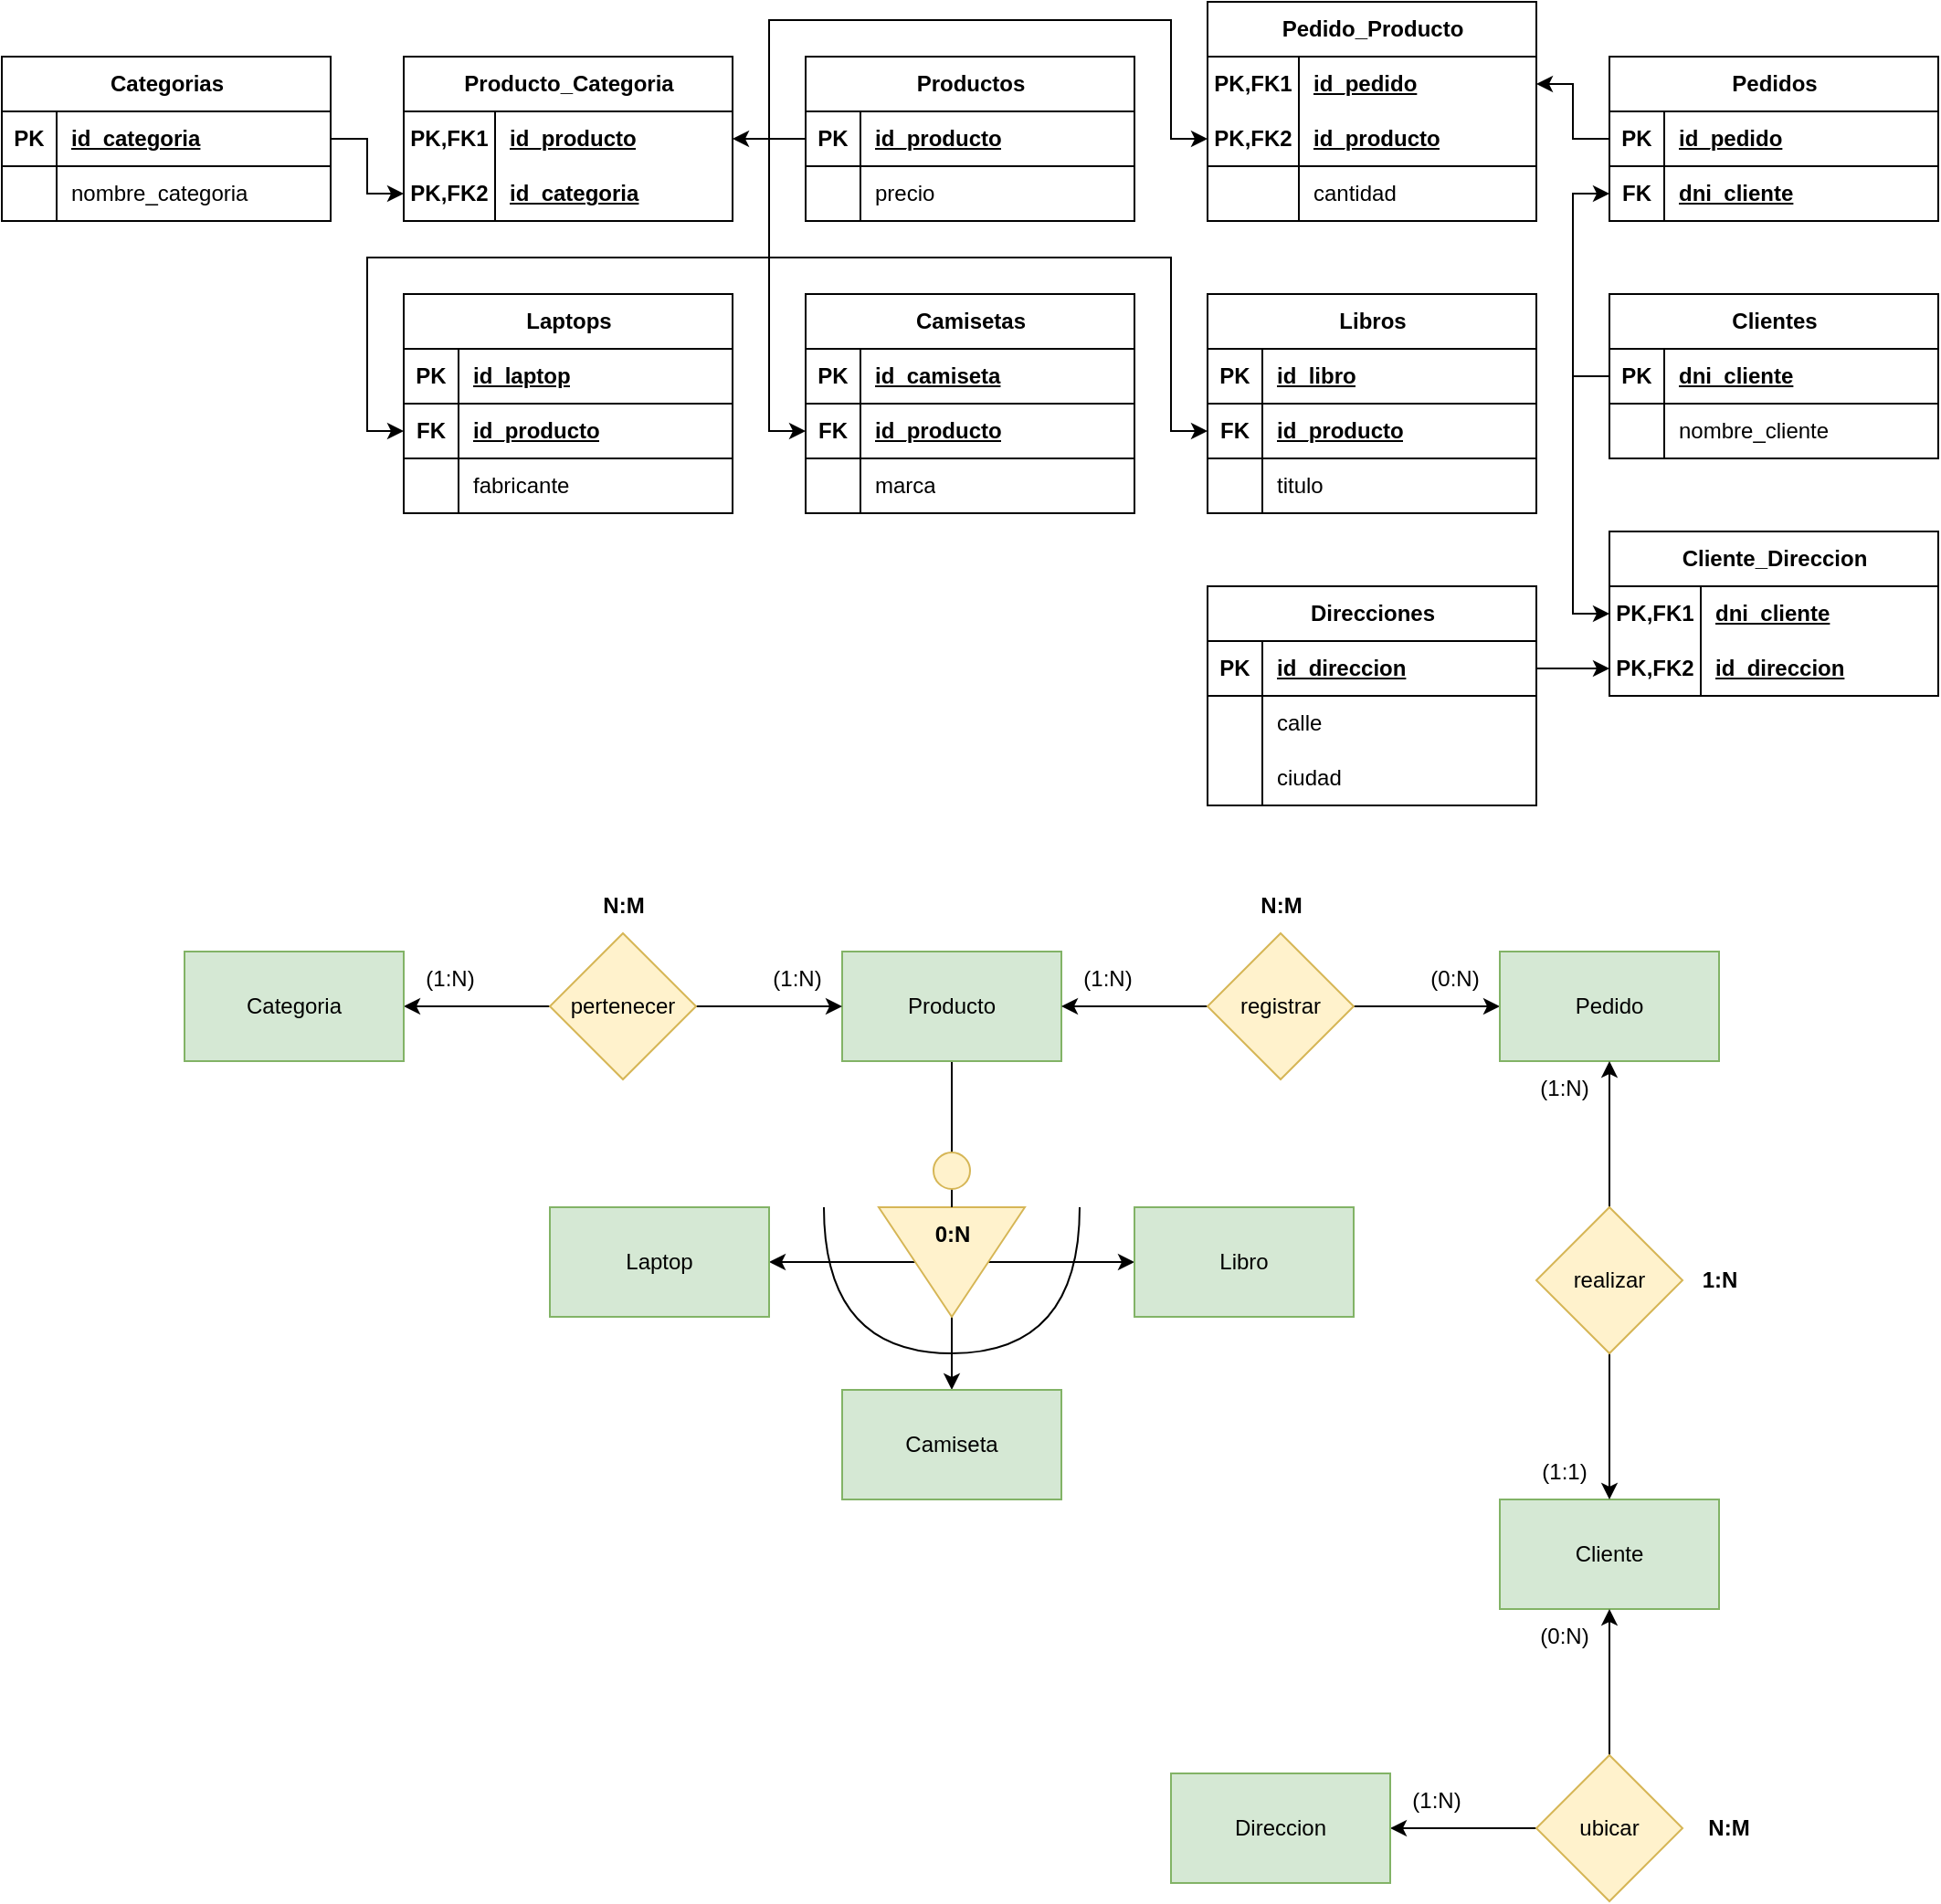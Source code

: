 <mxfile version="26.0.16">
  <diagram name="Page-1" id="6DzmUnicQBvCjkJbMmfc">
    <mxGraphModel dx="1872" dy="2042" grid="1" gridSize="10" guides="1" tooltips="1" connect="1" arrows="1" fold="1" page="0" pageScale="1" pageWidth="850" pageHeight="1100" math="0" shadow="0">
      <root>
        <mxCell id="0" />
        <mxCell id="1" parent="0" />
        <mxCell id="rMcEwO6WJAVXp6ztNh98-245" value="Productos" style="shape=table;startSize=30;container=1;collapsible=1;childLayout=tableLayout;fixedRows=1;rowLines=0;fontStyle=1;align=center;resizeLast=1;html=1;" vertex="1" parent="1">
          <mxGeometry x="-20" y="-490" width="180" height="90" as="geometry" />
        </mxCell>
        <mxCell id="rMcEwO6WJAVXp6ztNh98-246" value="" style="shape=tableRow;horizontal=0;startSize=0;swimlaneHead=0;swimlaneBody=0;fillColor=none;collapsible=0;dropTarget=0;points=[[0,0.5],[1,0.5]];portConstraint=eastwest;top=0;left=0;right=0;bottom=1;" vertex="1" parent="rMcEwO6WJAVXp6ztNh98-245">
          <mxGeometry y="30" width="180" height="30" as="geometry" />
        </mxCell>
        <mxCell id="rMcEwO6WJAVXp6ztNh98-247" value="PK" style="shape=partialRectangle;connectable=0;fillColor=none;top=0;left=0;bottom=0;right=0;fontStyle=1;overflow=hidden;whiteSpace=wrap;html=1;" vertex="1" parent="rMcEwO6WJAVXp6ztNh98-246">
          <mxGeometry width="30" height="30" as="geometry">
            <mxRectangle width="30" height="30" as="alternateBounds" />
          </mxGeometry>
        </mxCell>
        <mxCell id="rMcEwO6WJAVXp6ztNh98-248" value="id_producto" style="shape=partialRectangle;connectable=0;fillColor=none;top=0;left=0;bottom=0;right=0;align=left;spacingLeft=6;fontStyle=5;overflow=hidden;whiteSpace=wrap;html=1;" vertex="1" parent="rMcEwO6WJAVXp6ztNh98-246">
          <mxGeometry x="30" width="150" height="30" as="geometry">
            <mxRectangle width="150" height="30" as="alternateBounds" />
          </mxGeometry>
        </mxCell>
        <mxCell id="rMcEwO6WJAVXp6ztNh98-249" value="" style="shape=tableRow;horizontal=0;startSize=0;swimlaneHead=0;swimlaneBody=0;fillColor=none;collapsible=0;dropTarget=0;points=[[0,0.5],[1,0.5]];portConstraint=eastwest;top=0;left=0;right=0;bottom=0;" vertex="1" parent="rMcEwO6WJAVXp6ztNh98-245">
          <mxGeometry y="60" width="180" height="30" as="geometry" />
        </mxCell>
        <mxCell id="rMcEwO6WJAVXp6ztNh98-250" value="" style="shape=partialRectangle;connectable=0;fillColor=none;top=0;left=0;bottom=0;right=0;editable=1;overflow=hidden;whiteSpace=wrap;html=1;" vertex="1" parent="rMcEwO6WJAVXp6ztNh98-249">
          <mxGeometry width="30" height="30" as="geometry">
            <mxRectangle width="30" height="30" as="alternateBounds" />
          </mxGeometry>
        </mxCell>
        <mxCell id="rMcEwO6WJAVXp6ztNh98-251" value="precio" style="shape=partialRectangle;connectable=0;fillColor=none;top=0;left=0;bottom=0;right=0;align=left;spacingLeft=6;overflow=hidden;whiteSpace=wrap;html=1;" vertex="1" parent="rMcEwO6WJAVXp6ztNh98-249">
          <mxGeometry x="30" width="150" height="30" as="geometry">
            <mxRectangle width="150" height="30" as="alternateBounds" />
          </mxGeometry>
        </mxCell>
        <mxCell id="rMcEwO6WJAVXp6ztNh98-71" value="" style="shape=requiredInterface;html=1;verticalLabelPosition=bottom;sketch=0;rotation=90;" vertex="1" parent="1">
          <mxGeometry x="20" y="110" width="80" height="140" as="geometry" />
        </mxCell>
        <mxCell id="rMcEwO6WJAVXp6ztNh98-5" style="edgeStyle=orthogonalEdgeStyle;rounded=0;orthogonalLoop=1;jettySize=auto;html=1;exitX=0.5;exitY=1;exitDx=0;exitDy=0;entryX=0.5;entryY=0;entryDx=0;entryDy=0;endArrow=none;startFill=0;" edge="1" parent="1" source="3K806iC1AakrlU8mlM1Y-1" target="rMcEwO6WJAVXp6ztNh98-4">
          <mxGeometry relative="1" as="geometry" />
        </mxCell>
        <mxCell id="3K806iC1AakrlU8mlM1Y-1" value="Producto" style="rounded=0;whiteSpace=wrap;html=1;fillColor=#d5e8d4;strokeColor=#82b366;" parent="1" vertex="1">
          <mxGeometry width="120" height="60" as="geometry" />
        </mxCell>
        <mxCell id="rMcEwO6WJAVXp6ztNh98-10" style="edgeStyle=orthogonalEdgeStyle;rounded=0;orthogonalLoop=1;jettySize=auto;html=1;exitX=1;exitY=0.5;exitDx=0;exitDy=0;entryX=0.5;entryY=0;entryDx=0;entryDy=0;endArrow=classic;startFill=0;endFill=1;" edge="1" parent="1" source="rMcEwO6WJAVXp6ztNh98-3" target="rMcEwO6WJAVXp6ztNh98-8">
          <mxGeometry relative="1" as="geometry" />
        </mxCell>
        <mxCell id="rMcEwO6WJAVXp6ztNh98-11" style="rounded=0;orthogonalLoop=1;jettySize=auto;html=1;exitX=0.5;exitY=0;exitDx=0;exitDy=0;entryX=0;entryY=0.5;entryDx=0;entryDy=0;endArrow=classic;startFill=0;endFill=1;" edge="1" parent="1" source="rMcEwO6WJAVXp6ztNh98-3" target="rMcEwO6WJAVXp6ztNh98-9">
          <mxGeometry relative="1" as="geometry" />
        </mxCell>
        <mxCell id="rMcEwO6WJAVXp6ztNh98-12" style="rounded=0;orthogonalLoop=1;jettySize=auto;html=1;exitX=0.5;exitY=1;exitDx=0;exitDy=0;entryX=1;entryY=0.5;entryDx=0;entryDy=0;endArrow=classic;startFill=0;endFill=1;" edge="1" parent="1" source="rMcEwO6WJAVXp6ztNh98-3" target="rMcEwO6WJAVXp6ztNh98-7">
          <mxGeometry relative="1" as="geometry" />
        </mxCell>
        <mxCell id="rMcEwO6WJAVXp6ztNh98-3" value="" style="triangle;whiteSpace=wrap;html=1;rotation=90;fillColor=#fff2cc;strokeColor=#d6b656;" vertex="1" parent="1">
          <mxGeometry x="30" y="130" width="60" height="80" as="geometry" />
        </mxCell>
        <mxCell id="rMcEwO6WJAVXp6ztNh98-6" style="edgeStyle=orthogonalEdgeStyle;rounded=0;orthogonalLoop=1;jettySize=auto;html=1;exitX=0.5;exitY=1;exitDx=0;exitDy=0;entryX=0;entryY=0.5;entryDx=0;entryDy=0;endArrow=none;startFill=0;" edge="1" parent="1" source="rMcEwO6WJAVXp6ztNh98-4" target="rMcEwO6WJAVXp6ztNh98-3">
          <mxGeometry relative="1" as="geometry" />
        </mxCell>
        <mxCell id="rMcEwO6WJAVXp6ztNh98-4" value="" style="ellipse;whiteSpace=wrap;html=1;aspect=fixed;fillColor=#fff2cc;strokeColor=#d6b656;" vertex="1" parent="1">
          <mxGeometry x="50" y="110" width="20" height="20" as="geometry" />
        </mxCell>
        <mxCell id="rMcEwO6WJAVXp6ztNh98-7" value="Laptop" style="rounded=0;whiteSpace=wrap;html=1;fillColor=#d5e8d4;strokeColor=#82b366;" vertex="1" parent="1">
          <mxGeometry x="-160" y="140" width="120" height="60" as="geometry" />
        </mxCell>
        <mxCell id="rMcEwO6WJAVXp6ztNh98-8" value="Camiseta" style="rounded=0;whiteSpace=wrap;html=1;fillColor=#d5e8d4;strokeColor=#82b366;" vertex="1" parent="1">
          <mxGeometry y="240" width="120" height="60" as="geometry" />
        </mxCell>
        <mxCell id="rMcEwO6WJAVXp6ztNh98-9" value="Libro" style="rounded=0;whiteSpace=wrap;html=1;fillColor=#d5e8d4;strokeColor=#82b366;" vertex="1" parent="1">
          <mxGeometry x="160" y="140" width="120" height="60" as="geometry" />
        </mxCell>
        <mxCell id="rMcEwO6WJAVXp6ztNh98-29" value="Laptops" style="shape=table;startSize=30;container=1;collapsible=1;childLayout=tableLayout;fixedRows=1;rowLines=0;fontStyle=1;align=center;resizeLast=1;html=1;" vertex="1" parent="1">
          <mxGeometry x="-240" y="-360" width="180" height="120" as="geometry" />
        </mxCell>
        <mxCell id="rMcEwO6WJAVXp6ztNh98-30" value="" style="shape=tableRow;horizontal=0;startSize=0;swimlaneHead=0;swimlaneBody=0;fillColor=none;collapsible=0;dropTarget=0;points=[[0,0.5],[1,0.5]];portConstraint=eastwest;top=0;left=0;right=0;bottom=1;" vertex="1" parent="rMcEwO6WJAVXp6ztNh98-29">
          <mxGeometry y="30" width="180" height="30" as="geometry" />
        </mxCell>
        <mxCell id="rMcEwO6WJAVXp6ztNh98-31" value="PK" style="shape=partialRectangle;connectable=0;fillColor=none;top=0;left=0;bottom=0;right=0;fontStyle=1;overflow=hidden;whiteSpace=wrap;html=1;" vertex="1" parent="rMcEwO6WJAVXp6ztNh98-30">
          <mxGeometry width="30" height="30" as="geometry">
            <mxRectangle width="30" height="30" as="alternateBounds" />
          </mxGeometry>
        </mxCell>
        <mxCell id="rMcEwO6WJAVXp6ztNh98-32" value="id_laptop" style="shape=partialRectangle;connectable=0;fillColor=none;top=0;left=0;bottom=0;right=0;align=left;spacingLeft=6;fontStyle=5;overflow=hidden;whiteSpace=wrap;html=1;" vertex="1" parent="rMcEwO6WJAVXp6ztNh98-30">
          <mxGeometry x="30" width="150" height="30" as="geometry">
            <mxRectangle width="150" height="30" as="alternateBounds" />
          </mxGeometry>
        </mxCell>
        <mxCell id="rMcEwO6WJAVXp6ztNh98-42" value="" style="shape=tableRow;horizontal=0;startSize=0;swimlaneHead=0;swimlaneBody=0;fillColor=none;collapsible=0;dropTarget=0;points=[[0,0.5],[1,0.5]];portConstraint=eastwest;top=0;left=0;right=0;bottom=1;" vertex="1" parent="rMcEwO6WJAVXp6ztNh98-29">
          <mxGeometry y="60" width="180" height="30" as="geometry" />
        </mxCell>
        <mxCell id="rMcEwO6WJAVXp6ztNh98-43" value="FK" style="shape=partialRectangle;connectable=0;fillColor=none;top=0;left=0;bottom=0;right=0;fontStyle=1;overflow=hidden;whiteSpace=wrap;html=1;" vertex="1" parent="rMcEwO6WJAVXp6ztNh98-42">
          <mxGeometry width="30" height="30" as="geometry">
            <mxRectangle width="30" height="30" as="alternateBounds" />
          </mxGeometry>
        </mxCell>
        <mxCell id="rMcEwO6WJAVXp6ztNh98-44" value="id_producto" style="shape=partialRectangle;connectable=0;fillColor=none;top=0;left=0;bottom=0;right=0;align=left;spacingLeft=6;fontStyle=5;overflow=hidden;whiteSpace=wrap;html=1;" vertex="1" parent="rMcEwO6WJAVXp6ztNh98-42">
          <mxGeometry x="30" width="150" height="30" as="geometry">
            <mxRectangle width="150" height="30" as="alternateBounds" />
          </mxGeometry>
        </mxCell>
        <mxCell id="rMcEwO6WJAVXp6ztNh98-33" value="" style="shape=tableRow;horizontal=0;startSize=0;swimlaneHead=0;swimlaneBody=0;fillColor=none;collapsible=0;dropTarget=0;points=[[0,0.5],[1,0.5]];portConstraint=eastwest;top=0;left=0;right=0;bottom=0;" vertex="1" parent="rMcEwO6WJAVXp6ztNh98-29">
          <mxGeometry y="90" width="180" height="30" as="geometry" />
        </mxCell>
        <mxCell id="rMcEwO6WJAVXp6ztNh98-34" value="" style="shape=partialRectangle;connectable=0;fillColor=none;top=0;left=0;bottom=0;right=0;editable=1;overflow=hidden;whiteSpace=wrap;html=1;" vertex="1" parent="rMcEwO6WJAVXp6ztNh98-33">
          <mxGeometry width="30" height="30" as="geometry">
            <mxRectangle width="30" height="30" as="alternateBounds" />
          </mxGeometry>
        </mxCell>
        <mxCell id="rMcEwO6WJAVXp6ztNh98-35" value="fabricante" style="shape=partialRectangle;connectable=0;fillColor=none;top=0;left=0;bottom=0;right=0;align=left;spacingLeft=6;overflow=hidden;whiteSpace=wrap;html=1;" vertex="1" parent="rMcEwO6WJAVXp6ztNh98-33">
          <mxGeometry x="30" width="150" height="30" as="geometry">
            <mxRectangle width="150" height="30" as="alternateBounds" />
          </mxGeometry>
        </mxCell>
        <mxCell id="rMcEwO6WJAVXp6ztNh98-45" value="Camisetas" style="shape=table;startSize=30;container=1;collapsible=1;childLayout=tableLayout;fixedRows=1;rowLines=0;fontStyle=1;align=center;resizeLast=1;html=1;" vertex="1" parent="1">
          <mxGeometry x="-20" y="-360" width="180" height="120" as="geometry" />
        </mxCell>
        <mxCell id="rMcEwO6WJAVXp6ztNh98-46" value="" style="shape=tableRow;horizontal=0;startSize=0;swimlaneHead=0;swimlaneBody=0;fillColor=none;collapsible=0;dropTarget=0;points=[[0,0.5],[1,0.5]];portConstraint=eastwest;top=0;left=0;right=0;bottom=1;" vertex="1" parent="rMcEwO6WJAVXp6ztNh98-45">
          <mxGeometry y="30" width="180" height="30" as="geometry" />
        </mxCell>
        <mxCell id="rMcEwO6WJAVXp6ztNh98-47" value="PK" style="shape=partialRectangle;connectable=0;fillColor=none;top=0;left=0;bottom=0;right=0;fontStyle=1;overflow=hidden;whiteSpace=wrap;html=1;" vertex="1" parent="rMcEwO6WJAVXp6ztNh98-46">
          <mxGeometry width="30" height="30" as="geometry">
            <mxRectangle width="30" height="30" as="alternateBounds" />
          </mxGeometry>
        </mxCell>
        <mxCell id="rMcEwO6WJAVXp6ztNh98-48" value="id_camiseta" style="shape=partialRectangle;connectable=0;fillColor=none;top=0;left=0;bottom=0;right=0;align=left;spacingLeft=6;fontStyle=5;overflow=hidden;whiteSpace=wrap;html=1;" vertex="1" parent="rMcEwO6WJAVXp6ztNh98-46">
          <mxGeometry x="30" width="150" height="30" as="geometry">
            <mxRectangle width="150" height="30" as="alternateBounds" />
          </mxGeometry>
        </mxCell>
        <mxCell id="rMcEwO6WJAVXp6ztNh98-49" value="" style="shape=tableRow;horizontal=0;startSize=0;swimlaneHead=0;swimlaneBody=0;fillColor=none;collapsible=0;dropTarget=0;points=[[0,0.5],[1,0.5]];portConstraint=eastwest;top=0;left=0;right=0;bottom=1;" vertex="1" parent="rMcEwO6WJAVXp6ztNh98-45">
          <mxGeometry y="60" width="180" height="30" as="geometry" />
        </mxCell>
        <mxCell id="rMcEwO6WJAVXp6ztNh98-50" value="FK" style="shape=partialRectangle;connectable=0;fillColor=none;top=0;left=0;bottom=0;right=0;fontStyle=1;overflow=hidden;whiteSpace=wrap;html=1;" vertex="1" parent="rMcEwO6WJAVXp6ztNh98-49">
          <mxGeometry width="30" height="30" as="geometry">
            <mxRectangle width="30" height="30" as="alternateBounds" />
          </mxGeometry>
        </mxCell>
        <mxCell id="rMcEwO6WJAVXp6ztNh98-51" value="id_producto" style="shape=partialRectangle;connectable=0;fillColor=none;top=0;left=0;bottom=0;right=0;align=left;spacingLeft=6;fontStyle=5;overflow=hidden;whiteSpace=wrap;html=1;" vertex="1" parent="rMcEwO6WJAVXp6ztNh98-49">
          <mxGeometry x="30" width="150" height="30" as="geometry">
            <mxRectangle width="150" height="30" as="alternateBounds" />
          </mxGeometry>
        </mxCell>
        <mxCell id="rMcEwO6WJAVXp6ztNh98-52" value="" style="shape=tableRow;horizontal=0;startSize=0;swimlaneHead=0;swimlaneBody=0;fillColor=none;collapsible=0;dropTarget=0;points=[[0,0.5],[1,0.5]];portConstraint=eastwest;top=0;left=0;right=0;bottom=0;" vertex="1" parent="rMcEwO6WJAVXp6ztNh98-45">
          <mxGeometry y="90" width="180" height="30" as="geometry" />
        </mxCell>
        <mxCell id="rMcEwO6WJAVXp6ztNh98-53" value="" style="shape=partialRectangle;connectable=0;fillColor=none;top=0;left=0;bottom=0;right=0;editable=1;overflow=hidden;whiteSpace=wrap;html=1;" vertex="1" parent="rMcEwO6WJAVXp6ztNh98-52">
          <mxGeometry width="30" height="30" as="geometry">
            <mxRectangle width="30" height="30" as="alternateBounds" />
          </mxGeometry>
        </mxCell>
        <mxCell id="rMcEwO6WJAVXp6ztNh98-54" value="marca" style="shape=partialRectangle;connectable=0;fillColor=none;top=0;left=0;bottom=0;right=0;align=left;spacingLeft=6;overflow=hidden;whiteSpace=wrap;html=1;" vertex="1" parent="rMcEwO6WJAVXp6ztNh98-52">
          <mxGeometry x="30" width="150" height="30" as="geometry">
            <mxRectangle width="150" height="30" as="alternateBounds" />
          </mxGeometry>
        </mxCell>
        <mxCell id="rMcEwO6WJAVXp6ztNh98-55" value="Libros" style="shape=table;startSize=30;container=1;collapsible=1;childLayout=tableLayout;fixedRows=1;rowLines=0;fontStyle=1;align=center;resizeLast=1;html=1;" vertex="1" parent="1">
          <mxGeometry x="200" y="-360" width="180" height="120" as="geometry" />
        </mxCell>
        <mxCell id="rMcEwO6WJAVXp6ztNh98-56" value="" style="shape=tableRow;horizontal=0;startSize=0;swimlaneHead=0;swimlaneBody=0;fillColor=none;collapsible=0;dropTarget=0;points=[[0,0.5],[1,0.5]];portConstraint=eastwest;top=0;left=0;right=0;bottom=1;" vertex="1" parent="rMcEwO6WJAVXp6ztNh98-55">
          <mxGeometry y="30" width="180" height="30" as="geometry" />
        </mxCell>
        <mxCell id="rMcEwO6WJAVXp6ztNh98-57" value="PK" style="shape=partialRectangle;connectable=0;fillColor=none;top=0;left=0;bottom=0;right=0;fontStyle=1;overflow=hidden;whiteSpace=wrap;html=1;" vertex="1" parent="rMcEwO6WJAVXp6ztNh98-56">
          <mxGeometry width="30" height="30" as="geometry">
            <mxRectangle width="30" height="30" as="alternateBounds" />
          </mxGeometry>
        </mxCell>
        <mxCell id="rMcEwO6WJAVXp6ztNh98-58" value="id_libro" style="shape=partialRectangle;connectable=0;fillColor=none;top=0;left=0;bottom=0;right=0;align=left;spacingLeft=6;fontStyle=5;overflow=hidden;whiteSpace=wrap;html=1;" vertex="1" parent="rMcEwO6WJAVXp6ztNh98-56">
          <mxGeometry x="30" width="150" height="30" as="geometry">
            <mxRectangle width="150" height="30" as="alternateBounds" />
          </mxGeometry>
        </mxCell>
        <mxCell id="rMcEwO6WJAVXp6ztNh98-59" value="" style="shape=tableRow;horizontal=0;startSize=0;swimlaneHead=0;swimlaneBody=0;fillColor=none;collapsible=0;dropTarget=0;points=[[0,0.5],[1,0.5]];portConstraint=eastwest;top=0;left=0;right=0;bottom=1;" vertex="1" parent="rMcEwO6WJAVXp6ztNh98-55">
          <mxGeometry y="60" width="180" height="30" as="geometry" />
        </mxCell>
        <mxCell id="rMcEwO6WJAVXp6ztNh98-60" value="FK" style="shape=partialRectangle;connectable=0;fillColor=none;top=0;left=0;bottom=0;right=0;fontStyle=1;overflow=hidden;whiteSpace=wrap;html=1;" vertex="1" parent="rMcEwO6WJAVXp6ztNh98-59">
          <mxGeometry width="30" height="30" as="geometry">
            <mxRectangle width="30" height="30" as="alternateBounds" />
          </mxGeometry>
        </mxCell>
        <mxCell id="rMcEwO6WJAVXp6ztNh98-61" value="id_producto" style="shape=partialRectangle;connectable=0;fillColor=none;top=0;left=0;bottom=0;right=0;align=left;spacingLeft=6;fontStyle=5;overflow=hidden;whiteSpace=wrap;html=1;" vertex="1" parent="rMcEwO6WJAVXp6ztNh98-59">
          <mxGeometry x="30" width="150" height="30" as="geometry">
            <mxRectangle width="150" height="30" as="alternateBounds" />
          </mxGeometry>
        </mxCell>
        <mxCell id="rMcEwO6WJAVXp6ztNh98-62" value="" style="shape=tableRow;horizontal=0;startSize=0;swimlaneHead=0;swimlaneBody=0;fillColor=none;collapsible=0;dropTarget=0;points=[[0,0.5],[1,0.5]];portConstraint=eastwest;top=0;left=0;right=0;bottom=0;" vertex="1" parent="rMcEwO6WJAVXp6ztNh98-55">
          <mxGeometry y="90" width="180" height="30" as="geometry" />
        </mxCell>
        <mxCell id="rMcEwO6WJAVXp6ztNh98-63" value="" style="shape=partialRectangle;connectable=0;fillColor=none;top=0;left=0;bottom=0;right=0;editable=1;overflow=hidden;whiteSpace=wrap;html=1;" vertex="1" parent="rMcEwO6WJAVXp6ztNh98-62">
          <mxGeometry width="30" height="30" as="geometry">
            <mxRectangle width="30" height="30" as="alternateBounds" />
          </mxGeometry>
        </mxCell>
        <mxCell id="rMcEwO6WJAVXp6ztNh98-64" value="titulo" style="shape=partialRectangle;connectable=0;fillColor=none;top=0;left=0;bottom=0;right=0;align=left;spacingLeft=6;overflow=hidden;whiteSpace=wrap;html=1;" vertex="1" parent="rMcEwO6WJAVXp6ztNh98-62">
          <mxGeometry x="30" width="150" height="30" as="geometry">
            <mxRectangle width="150" height="30" as="alternateBounds" />
          </mxGeometry>
        </mxCell>
        <mxCell id="rMcEwO6WJAVXp6ztNh98-78" style="edgeStyle=orthogonalEdgeStyle;rounded=0;orthogonalLoop=1;jettySize=auto;html=1;exitX=1;exitY=0.5;exitDx=0;exitDy=0;entryX=0;entryY=0.5;entryDx=0;entryDy=0;" edge="1" parent="1" source="rMcEwO6WJAVXp6ztNh98-72" target="3K806iC1AakrlU8mlM1Y-1">
          <mxGeometry relative="1" as="geometry" />
        </mxCell>
        <mxCell id="rMcEwO6WJAVXp6ztNh98-79" style="edgeStyle=orthogonalEdgeStyle;rounded=0;orthogonalLoop=1;jettySize=auto;html=1;exitX=0;exitY=0.5;exitDx=0;exitDy=0;entryX=1;entryY=0.5;entryDx=0;entryDy=0;" edge="1" parent="1" source="rMcEwO6WJAVXp6ztNh98-72" target="rMcEwO6WJAVXp6ztNh98-73">
          <mxGeometry relative="1" as="geometry" />
        </mxCell>
        <mxCell id="rMcEwO6WJAVXp6ztNh98-72" value="pertenecer" style="rhombus;whiteSpace=wrap;html=1;fillColor=#fff2cc;strokeColor=#d6b656;" vertex="1" parent="1">
          <mxGeometry x="-160" y="-10" width="80" height="80" as="geometry" />
        </mxCell>
        <mxCell id="rMcEwO6WJAVXp6ztNh98-73" value="Categoria" style="rounded=0;whiteSpace=wrap;html=1;fillColor=#d5e8d4;strokeColor=#82b366;" vertex="1" parent="1">
          <mxGeometry x="-360" width="120" height="60" as="geometry" />
        </mxCell>
        <mxCell id="rMcEwO6WJAVXp6ztNh98-80" value="(1:N)" style="text;html=1;align=center;verticalAlign=middle;resizable=0;points=[];autosize=1;strokeColor=none;fillColor=none;" vertex="1" parent="1">
          <mxGeometry x="-240" width="50" height="30" as="geometry" />
        </mxCell>
        <mxCell id="rMcEwO6WJAVXp6ztNh98-81" value="(1:N)" style="text;html=1;align=center;verticalAlign=middle;resizable=0;points=[];autosize=1;strokeColor=none;fillColor=none;" vertex="1" parent="1">
          <mxGeometry x="-50" width="50" height="30" as="geometry" />
        </mxCell>
        <mxCell id="rMcEwO6WJAVXp6ztNh98-82" value="N:M" style="text;html=1;align=center;verticalAlign=middle;resizable=0;points=[];autosize=1;strokeColor=none;fillColor=none;fontStyle=1" vertex="1" parent="1">
          <mxGeometry x="-145" y="-40" width="50" height="30" as="geometry" />
        </mxCell>
        <mxCell id="rMcEwO6WJAVXp6ztNh98-87" value="Producto_Categoria" style="shape=table;startSize=30;container=1;collapsible=1;childLayout=tableLayout;fixedRows=1;rowLines=0;fontStyle=1;align=center;resizeLast=1;html=1;" vertex="1" parent="1">
          <mxGeometry x="-240" y="-490" width="180" height="90" as="geometry" />
        </mxCell>
        <mxCell id="rMcEwO6WJAVXp6ztNh98-88" value="" style="shape=tableRow;horizontal=0;startSize=0;swimlaneHead=0;swimlaneBody=0;fillColor=none;collapsible=0;dropTarget=0;points=[[0,0.5],[1,0.5]];portConstraint=eastwest;top=0;left=0;right=0;bottom=0;" vertex="1" parent="rMcEwO6WJAVXp6ztNh98-87">
          <mxGeometry y="30" width="180" height="30" as="geometry" />
        </mxCell>
        <mxCell id="rMcEwO6WJAVXp6ztNh98-89" value="PK,FK1" style="shape=partialRectangle;connectable=0;fillColor=none;top=0;left=0;bottom=0;right=0;fontStyle=1;overflow=hidden;whiteSpace=wrap;html=1;" vertex="1" parent="rMcEwO6WJAVXp6ztNh98-88">
          <mxGeometry width="50.0" height="30" as="geometry">
            <mxRectangle width="50.0" height="30" as="alternateBounds" />
          </mxGeometry>
        </mxCell>
        <mxCell id="rMcEwO6WJAVXp6ztNh98-90" value="id_producto" style="shape=partialRectangle;connectable=0;fillColor=none;top=0;left=0;bottom=0;right=0;align=left;spacingLeft=6;fontStyle=5;overflow=hidden;whiteSpace=wrap;html=1;" vertex="1" parent="rMcEwO6WJAVXp6ztNh98-88">
          <mxGeometry x="50.0" width="130.0" height="30" as="geometry">
            <mxRectangle width="130.0" height="30" as="alternateBounds" />
          </mxGeometry>
        </mxCell>
        <mxCell id="rMcEwO6WJAVXp6ztNh98-107" value="" style="shape=tableRow;horizontal=0;startSize=0;swimlaneHead=0;swimlaneBody=0;fillColor=none;collapsible=0;dropTarget=0;points=[[0,0.5],[1,0.5]];portConstraint=eastwest;top=0;left=0;right=0;bottom=0;" vertex="1" parent="rMcEwO6WJAVXp6ztNh98-87">
          <mxGeometry y="60" width="180" height="30" as="geometry" />
        </mxCell>
        <mxCell id="rMcEwO6WJAVXp6ztNh98-108" value="PK,FK2" style="shape=partialRectangle;connectable=0;fillColor=none;top=0;left=0;bottom=0;right=0;fontStyle=1;overflow=hidden;whiteSpace=wrap;html=1;" vertex="1" parent="rMcEwO6WJAVXp6ztNh98-107">
          <mxGeometry width="50.0" height="30" as="geometry">
            <mxRectangle width="50.0" height="30" as="alternateBounds" />
          </mxGeometry>
        </mxCell>
        <mxCell id="rMcEwO6WJAVXp6ztNh98-109" value="id_categoria" style="shape=partialRectangle;connectable=0;fillColor=none;top=0;left=0;bottom=0;right=0;align=left;spacingLeft=6;fontStyle=5;overflow=hidden;whiteSpace=wrap;html=1;" vertex="1" parent="rMcEwO6WJAVXp6ztNh98-107">
          <mxGeometry x="50.0" width="130.0" height="30" as="geometry">
            <mxRectangle width="130.0" height="30" as="alternateBounds" />
          </mxGeometry>
        </mxCell>
        <mxCell id="rMcEwO6WJAVXp6ztNh98-100" value="Categorias" style="shape=table;startSize=30;container=1;collapsible=1;childLayout=tableLayout;fixedRows=1;rowLines=0;fontStyle=1;align=center;resizeLast=1;html=1;" vertex="1" parent="1">
          <mxGeometry x="-460" y="-490" width="180" height="90" as="geometry" />
        </mxCell>
        <mxCell id="rMcEwO6WJAVXp6ztNh98-101" value="" style="shape=tableRow;horizontal=0;startSize=0;swimlaneHead=0;swimlaneBody=0;fillColor=none;collapsible=0;dropTarget=0;points=[[0,0.5],[1,0.5]];portConstraint=eastwest;top=0;left=0;right=0;bottom=1;" vertex="1" parent="rMcEwO6WJAVXp6ztNh98-100">
          <mxGeometry y="30" width="180" height="30" as="geometry" />
        </mxCell>
        <mxCell id="rMcEwO6WJAVXp6ztNh98-102" value="PK" style="shape=partialRectangle;connectable=0;fillColor=none;top=0;left=0;bottom=0;right=0;fontStyle=1;overflow=hidden;whiteSpace=wrap;html=1;" vertex="1" parent="rMcEwO6WJAVXp6ztNh98-101">
          <mxGeometry width="30" height="30" as="geometry">
            <mxRectangle width="30" height="30" as="alternateBounds" />
          </mxGeometry>
        </mxCell>
        <mxCell id="rMcEwO6WJAVXp6ztNh98-103" value="id_categoria" style="shape=partialRectangle;connectable=0;fillColor=none;top=0;left=0;bottom=0;right=0;align=left;spacingLeft=6;fontStyle=5;overflow=hidden;whiteSpace=wrap;html=1;" vertex="1" parent="rMcEwO6WJAVXp6ztNh98-101">
          <mxGeometry x="30" width="150" height="30" as="geometry">
            <mxRectangle width="150" height="30" as="alternateBounds" />
          </mxGeometry>
        </mxCell>
        <mxCell id="rMcEwO6WJAVXp6ztNh98-104" value="" style="shape=tableRow;horizontal=0;startSize=0;swimlaneHead=0;swimlaneBody=0;fillColor=none;collapsible=0;dropTarget=0;points=[[0,0.5],[1,0.5]];portConstraint=eastwest;top=0;left=0;right=0;bottom=0;" vertex="1" parent="rMcEwO6WJAVXp6ztNh98-100">
          <mxGeometry y="60" width="180" height="30" as="geometry" />
        </mxCell>
        <mxCell id="rMcEwO6WJAVXp6ztNh98-105" value="" style="shape=partialRectangle;connectable=0;fillColor=none;top=0;left=0;bottom=0;right=0;editable=1;overflow=hidden;whiteSpace=wrap;html=1;" vertex="1" parent="rMcEwO6WJAVXp6ztNh98-104">
          <mxGeometry width="30" height="30" as="geometry">
            <mxRectangle width="30" height="30" as="alternateBounds" />
          </mxGeometry>
        </mxCell>
        <mxCell id="rMcEwO6WJAVXp6ztNh98-106" value="nombre_categoria" style="shape=partialRectangle;connectable=0;fillColor=none;top=0;left=0;bottom=0;right=0;align=left;spacingLeft=6;overflow=hidden;whiteSpace=wrap;html=1;" vertex="1" parent="rMcEwO6WJAVXp6ztNh98-104">
          <mxGeometry x="30" width="150" height="30" as="geometry">
            <mxRectangle width="150" height="30" as="alternateBounds" />
          </mxGeometry>
        </mxCell>
        <mxCell id="rMcEwO6WJAVXp6ztNh98-110" style="edgeStyle=orthogonalEdgeStyle;rounded=0;orthogonalLoop=1;jettySize=auto;html=1;exitX=1;exitY=0.5;exitDx=0;exitDy=0;entryX=0;entryY=0.5;entryDx=0;entryDy=0;" edge="1" parent="1" source="rMcEwO6WJAVXp6ztNh98-101" target="rMcEwO6WJAVXp6ztNh98-107">
          <mxGeometry relative="1" as="geometry" />
        </mxCell>
        <mxCell id="rMcEwO6WJAVXp6ztNh98-112" value="0:N" style="text;html=1;align=center;verticalAlign=middle;resizable=0;points=[];autosize=1;strokeColor=none;fillColor=none;fontStyle=1" vertex="1" parent="1">
          <mxGeometry x="40" y="140" width="40" height="30" as="geometry" />
        </mxCell>
        <mxCell id="rMcEwO6WJAVXp6ztNh98-116" style="edgeStyle=orthogonalEdgeStyle;rounded=0;orthogonalLoop=1;jettySize=auto;html=1;exitX=1;exitY=0.5;exitDx=0;exitDy=0;entryX=0;entryY=0.5;entryDx=0;entryDy=0;" edge="1" parent="1" source="rMcEwO6WJAVXp6ztNh98-114" target="rMcEwO6WJAVXp6ztNh98-163">
          <mxGeometry relative="1" as="geometry">
            <mxPoint x="370" y="30" as="targetPoint" />
          </mxGeometry>
        </mxCell>
        <mxCell id="rMcEwO6WJAVXp6ztNh98-117" style="edgeStyle=orthogonalEdgeStyle;rounded=0;orthogonalLoop=1;jettySize=auto;html=1;exitX=0;exitY=0.5;exitDx=0;exitDy=0;entryX=1;entryY=0.5;entryDx=0;entryDy=0;" edge="1" parent="1" source="rMcEwO6WJAVXp6ztNh98-114" target="3K806iC1AakrlU8mlM1Y-1">
          <mxGeometry relative="1" as="geometry" />
        </mxCell>
        <mxCell id="rMcEwO6WJAVXp6ztNh98-114" value="registrar" style="rhombus;whiteSpace=wrap;html=1;fillColor=#fff2cc;strokeColor=#d6b656;" vertex="1" parent="1">
          <mxGeometry x="200" y="-10" width="80" height="80" as="geometry" />
        </mxCell>
        <mxCell id="rMcEwO6WJAVXp6ztNh98-115" value="Cliente" style="rounded=0;whiteSpace=wrap;html=1;fillColor=#d5e8d4;strokeColor=#82b366;" vertex="1" parent="1">
          <mxGeometry x="360" y="300" width="120" height="60" as="geometry" />
        </mxCell>
        <mxCell id="rMcEwO6WJAVXp6ztNh98-118" value="(1:N)" style="text;html=1;align=center;verticalAlign=middle;resizable=0;points=[];autosize=1;strokeColor=none;fillColor=none;" vertex="1" parent="1">
          <mxGeometry x="120" width="50" height="30" as="geometry" />
        </mxCell>
        <mxCell id="rMcEwO6WJAVXp6ztNh98-119" value="(0:N)" style="text;html=1;align=center;verticalAlign=middle;resizable=0;points=[];autosize=1;strokeColor=none;fillColor=none;" vertex="1" parent="1">
          <mxGeometry x="310" width="50" height="30" as="geometry" />
        </mxCell>
        <mxCell id="rMcEwO6WJAVXp6ztNh98-122" style="edgeStyle=orthogonalEdgeStyle;rounded=0;orthogonalLoop=1;jettySize=auto;html=1;exitX=0.5;exitY=0;exitDx=0;exitDy=0;entryX=0.5;entryY=1;entryDx=0;entryDy=0;" edge="1" parent="1" source="rMcEwO6WJAVXp6ztNh98-120" target="rMcEwO6WJAVXp6ztNh98-115">
          <mxGeometry relative="1" as="geometry" />
        </mxCell>
        <mxCell id="rMcEwO6WJAVXp6ztNh98-166" style="edgeStyle=orthogonalEdgeStyle;rounded=0;orthogonalLoop=1;jettySize=auto;html=1;exitX=0;exitY=0.5;exitDx=0;exitDy=0;entryX=1;entryY=0.5;entryDx=0;entryDy=0;" edge="1" parent="1" source="rMcEwO6WJAVXp6ztNh98-120" target="rMcEwO6WJAVXp6ztNh98-121">
          <mxGeometry relative="1" as="geometry" />
        </mxCell>
        <mxCell id="rMcEwO6WJAVXp6ztNh98-120" value="ubicar" style="rhombus;whiteSpace=wrap;html=1;fillColor=#fff2cc;strokeColor=#d6b656;" vertex="1" parent="1">
          <mxGeometry x="380" y="440" width="80" height="80" as="geometry" />
        </mxCell>
        <mxCell id="rMcEwO6WJAVXp6ztNh98-121" value="Direccion" style="rounded=0;whiteSpace=wrap;html=1;fillColor=#d5e8d4;strokeColor=#82b366;" vertex="1" parent="1">
          <mxGeometry x="180" y="450" width="120" height="60" as="geometry" />
        </mxCell>
        <mxCell id="rMcEwO6WJAVXp6ztNh98-124" value="N:M" style="text;html=1;align=center;verticalAlign=middle;resizable=0;points=[];autosize=1;strokeColor=none;fillColor=none;fontStyle=1" vertex="1" parent="1">
          <mxGeometry x="215" y="-40" width="50" height="30" as="geometry" />
        </mxCell>
        <mxCell id="rMcEwO6WJAVXp6ztNh98-126" value="(1:N)" style="text;html=1;align=center;verticalAlign=middle;resizable=0;points=[];autosize=1;strokeColor=none;fillColor=none;" vertex="1" parent="1">
          <mxGeometry x="300" y="450" width="50" height="30" as="geometry" />
        </mxCell>
        <mxCell id="rMcEwO6WJAVXp6ztNh98-127" value="(0:N)" style="text;html=1;align=center;verticalAlign=middle;resizable=0;points=[];autosize=1;strokeColor=none;fillColor=none;" vertex="1" parent="1">
          <mxGeometry x="370" y="360" width="50" height="30" as="geometry" />
        </mxCell>
        <mxCell id="rMcEwO6WJAVXp6ztNh98-128" value="N:M" style="text;html=1;align=center;verticalAlign=middle;resizable=0;points=[];autosize=1;strokeColor=none;fillColor=none;fontStyle=1" vertex="1" parent="1">
          <mxGeometry x="460" y="465" width="50" height="30" as="geometry" />
        </mxCell>
        <mxCell id="rMcEwO6WJAVXp6ztNh98-149" value="Clientes" style="shape=table;startSize=30;container=1;collapsible=1;childLayout=tableLayout;fixedRows=1;rowLines=0;fontStyle=1;align=center;resizeLast=1;html=1;" vertex="1" parent="1">
          <mxGeometry x="420" y="-360" width="180" height="90" as="geometry" />
        </mxCell>
        <mxCell id="rMcEwO6WJAVXp6ztNh98-150" value="" style="shape=tableRow;horizontal=0;startSize=0;swimlaneHead=0;swimlaneBody=0;fillColor=none;collapsible=0;dropTarget=0;points=[[0,0.5],[1,0.5]];portConstraint=eastwest;top=0;left=0;right=0;bottom=1;" vertex="1" parent="rMcEwO6WJAVXp6ztNh98-149">
          <mxGeometry y="30" width="180" height="30" as="geometry" />
        </mxCell>
        <mxCell id="rMcEwO6WJAVXp6ztNh98-151" value="PK" style="shape=partialRectangle;connectable=0;fillColor=none;top=0;left=0;bottom=0;right=0;fontStyle=1;overflow=hidden;whiteSpace=wrap;html=1;" vertex="1" parent="rMcEwO6WJAVXp6ztNh98-150">
          <mxGeometry width="30" height="30" as="geometry">
            <mxRectangle width="30" height="30" as="alternateBounds" />
          </mxGeometry>
        </mxCell>
        <mxCell id="rMcEwO6WJAVXp6ztNh98-152" value="dni_cliente" style="shape=partialRectangle;connectable=0;fillColor=none;top=0;left=0;bottom=0;right=0;align=left;spacingLeft=6;fontStyle=5;overflow=hidden;whiteSpace=wrap;html=1;" vertex="1" parent="rMcEwO6WJAVXp6ztNh98-150">
          <mxGeometry x="30" width="150" height="30" as="geometry">
            <mxRectangle width="150" height="30" as="alternateBounds" />
          </mxGeometry>
        </mxCell>
        <mxCell id="rMcEwO6WJAVXp6ztNh98-153" value="" style="shape=tableRow;horizontal=0;startSize=0;swimlaneHead=0;swimlaneBody=0;fillColor=none;collapsible=0;dropTarget=0;points=[[0,0.5],[1,0.5]];portConstraint=eastwest;top=0;left=0;right=0;bottom=0;" vertex="1" parent="rMcEwO6WJAVXp6ztNh98-149">
          <mxGeometry y="60" width="180" height="30" as="geometry" />
        </mxCell>
        <mxCell id="rMcEwO6WJAVXp6ztNh98-154" value="" style="shape=partialRectangle;connectable=0;fillColor=none;top=0;left=0;bottom=0;right=0;editable=1;overflow=hidden;whiteSpace=wrap;html=1;" vertex="1" parent="rMcEwO6WJAVXp6ztNh98-153">
          <mxGeometry width="30" height="30" as="geometry">
            <mxRectangle width="30" height="30" as="alternateBounds" />
          </mxGeometry>
        </mxCell>
        <mxCell id="rMcEwO6WJAVXp6ztNh98-155" value="nombre_cliente" style="shape=partialRectangle;connectable=0;fillColor=none;top=0;left=0;bottom=0;right=0;align=left;spacingLeft=6;overflow=hidden;whiteSpace=wrap;html=1;" vertex="1" parent="rMcEwO6WJAVXp6ztNh98-153">
          <mxGeometry x="30" width="150" height="30" as="geometry">
            <mxRectangle width="150" height="30" as="alternateBounds" />
          </mxGeometry>
        </mxCell>
        <mxCell id="rMcEwO6WJAVXp6ztNh98-163" value="Pedido" style="rounded=0;whiteSpace=wrap;html=1;fillColor=#d5e8d4;strokeColor=#82b366;" vertex="1" parent="1">
          <mxGeometry x="360" width="120" height="60" as="geometry" />
        </mxCell>
        <mxCell id="rMcEwO6WJAVXp6ztNh98-168" style="edgeStyle=orthogonalEdgeStyle;rounded=0;orthogonalLoop=1;jettySize=auto;html=1;exitX=0.5;exitY=1;exitDx=0;exitDy=0;entryX=0.5;entryY=0;entryDx=0;entryDy=0;" edge="1" parent="1" source="rMcEwO6WJAVXp6ztNh98-165" target="rMcEwO6WJAVXp6ztNh98-115">
          <mxGeometry relative="1" as="geometry" />
        </mxCell>
        <mxCell id="rMcEwO6WJAVXp6ztNh98-169" style="edgeStyle=orthogonalEdgeStyle;rounded=0;orthogonalLoop=1;jettySize=auto;html=1;exitX=0.5;exitY=0;exitDx=0;exitDy=0;entryX=0.5;entryY=1;entryDx=0;entryDy=0;" edge="1" parent="1" source="rMcEwO6WJAVXp6ztNh98-165" target="rMcEwO6WJAVXp6ztNh98-163">
          <mxGeometry relative="1" as="geometry" />
        </mxCell>
        <mxCell id="rMcEwO6WJAVXp6ztNh98-165" value="realizar" style="rhombus;whiteSpace=wrap;html=1;fillColor=#fff2cc;strokeColor=#d6b656;" vertex="1" parent="1">
          <mxGeometry x="380" y="140" width="80" height="80" as="geometry" />
        </mxCell>
        <mxCell id="rMcEwO6WJAVXp6ztNh98-170" value="(1:N)" style="text;html=1;align=center;verticalAlign=middle;resizable=0;points=[];autosize=1;strokeColor=none;fillColor=none;" vertex="1" parent="1">
          <mxGeometry x="370" y="60" width="50" height="30" as="geometry" />
        </mxCell>
        <mxCell id="rMcEwO6WJAVXp6ztNh98-171" value="(1:1)" style="text;html=1;align=center;verticalAlign=middle;resizable=0;points=[];autosize=1;strokeColor=none;fillColor=none;" vertex="1" parent="1">
          <mxGeometry x="370" y="270" width="50" height="30" as="geometry" />
        </mxCell>
        <mxCell id="rMcEwO6WJAVXp6ztNh98-172" value="1:N" style="text;html=1;align=center;verticalAlign=middle;resizable=0;points=[];autosize=1;strokeColor=none;fillColor=none;fontStyle=1" vertex="1" parent="1">
          <mxGeometry x="460" y="165" width="40" height="30" as="geometry" />
        </mxCell>
        <mxCell id="rMcEwO6WJAVXp6ztNh98-173" value="Pedidos" style="shape=table;startSize=30;container=1;collapsible=1;childLayout=tableLayout;fixedRows=1;rowLines=0;fontStyle=1;align=center;resizeLast=1;html=1;" vertex="1" parent="1">
          <mxGeometry x="420" y="-490" width="180" height="90" as="geometry" />
        </mxCell>
        <mxCell id="rMcEwO6WJAVXp6ztNh98-174" value="" style="shape=tableRow;horizontal=0;startSize=0;swimlaneHead=0;swimlaneBody=0;fillColor=none;collapsible=0;dropTarget=0;points=[[0,0.5],[1,0.5]];portConstraint=eastwest;top=0;left=0;right=0;bottom=1;" vertex="1" parent="rMcEwO6WJAVXp6ztNh98-173">
          <mxGeometry y="30" width="180" height="30" as="geometry" />
        </mxCell>
        <mxCell id="rMcEwO6WJAVXp6ztNh98-175" value="PK" style="shape=partialRectangle;connectable=0;fillColor=none;top=0;left=0;bottom=0;right=0;fontStyle=1;overflow=hidden;whiteSpace=wrap;html=1;" vertex="1" parent="rMcEwO6WJAVXp6ztNh98-174">
          <mxGeometry width="30" height="30" as="geometry">
            <mxRectangle width="30" height="30" as="alternateBounds" />
          </mxGeometry>
        </mxCell>
        <mxCell id="rMcEwO6WJAVXp6ztNh98-176" value="id_pedido" style="shape=partialRectangle;connectable=0;fillColor=none;top=0;left=0;bottom=0;right=0;align=left;spacingLeft=6;fontStyle=5;overflow=hidden;whiteSpace=wrap;html=1;" vertex="1" parent="rMcEwO6WJAVXp6ztNh98-174">
          <mxGeometry x="30" width="150" height="30" as="geometry">
            <mxRectangle width="150" height="30" as="alternateBounds" />
          </mxGeometry>
        </mxCell>
        <mxCell id="rMcEwO6WJAVXp6ztNh98-177" value="" style="shape=tableRow;horizontal=0;startSize=0;swimlaneHead=0;swimlaneBody=0;fillColor=none;collapsible=0;dropTarget=0;points=[[0,0.5],[1,0.5]];portConstraint=eastwest;top=0;left=0;right=0;bottom=0;" vertex="1" parent="rMcEwO6WJAVXp6ztNh98-173">
          <mxGeometry y="60" width="180" height="30" as="geometry" />
        </mxCell>
        <mxCell id="rMcEwO6WJAVXp6ztNh98-178" value="FK" style="shape=partialRectangle;connectable=0;fillColor=none;top=0;left=0;bottom=0;right=0;fontStyle=1;overflow=hidden;whiteSpace=wrap;html=1;" vertex="1" parent="rMcEwO6WJAVXp6ztNh98-177">
          <mxGeometry width="30" height="30" as="geometry">
            <mxRectangle width="30" height="30" as="alternateBounds" />
          </mxGeometry>
        </mxCell>
        <mxCell id="rMcEwO6WJAVXp6ztNh98-179" value="dni_cliente" style="shape=partialRectangle;connectable=0;fillColor=none;top=0;left=0;bottom=0;right=0;align=left;spacingLeft=6;fontStyle=5;overflow=hidden;whiteSpace=wrap;html=1;" vertex="1" parent="rMcEwO6WJAVXp6ztNh98-177">
          <mxGeometry x="30" width="150" height="30" as="geometry">
            <mxRectangle width="150" height="30" as="alternateBounds" />
          </mxGeometry>
        </mxCell>
        <mxCell id="rMcEwO6WJAVXp6ztNh98-183" value="Pedido_Producto" style="shape=table;startSize=30;container=1;collapsible=1;childLayout=tableLayout;fixedRows=1;rowLines=0;fontStyle=1;align=center;resizeLast=1;html=1;" vertex="1" parent="1">
          <mxGeometry x="200" y="-520" width="180" height="120" as="geometry" />
        </mxCell>
        <mxCell id="rMcEwO6WJAVXp6ztNh98-184" value="" style="shape=tableRow;horizontal=0;startSize=0;swimlaneHead=0;swimlaneBody=0;fillColor=none;collapsible=0;dropTarget=0;points=[[0,0.5],[1,0.5]];portConstraint=eastwest;top=0;left=0;right=0;bottom=0;" vertex="1" parent="rMcEwO6WJAVXp6ztNh98-183">
          <mxGeometry y="30" width="180" height="30" as="geometry" />
        </mxCell>
        <mxCell id="rMcEwO6WJAVXp6ztNh98-185" value="PK,FK1" style="shape=partialRectangle;connectable=0;fillColor=none;top=0;left=0;bottom=0;right=0;fontStyle=1;overflow=hidden;whiteSpace=wrap;html=1;" vertex="1" parent="rMcEwO6WJAVXp6ztNh98-184">
          <mxGeometry width="50" height="30" as="geometry">
            <mxRectangle width="50" height="30" as="alternateBounds" />
          </mxGeometry>
        </mxCell>
        <mxCell id="rMcEwO6WJAVXp6ztNh98-186" value="id_pedido" style="shape=partialRectangle;connectable=0;fillColor=none;top=0;left=0;bottom=0;right=0;align=left;spacingLeft=6;fontStyle=5;overflow=hidden;whiteSpace=wrap;html=1;" vertex="1" parent="rMcEwO6WJAVXp6ztNh98-184">
          <mxGeometry x="50" width="130" height="30" as="geometry">
            <mxRectangle width="130" height="30" as="alternateBounds" />
          </mxGeometry>
        </mxCell>
        <mxCell id="rMcEwO6WJAVXp6ztNh98-196" value="" style="shape=tableRow;horizontal=0;startSize=0;swimlaneHead=0;swimlaneBody=0;fillColor=none;collapsible=0;dropTarget=0;points=[[0,0.5],[1,0.5]];portConstraint=eastwest;top=0;left=0;right=0;bottom=1;" vertex="1" parent="rMcEwO6WJAVXp6ztNh98-183">
          <mxGeometry y="60" width="180" height="30" as="geometry" />
        </mxCell>
        <mxCell id="rMcEwO6WJAVXp6ztNh98-197" value="PK,FK2" style="shape=partialRectangle;connectable=0;fillColor=none;top=0;left=0;bottom=0;right=0;fontStyle=1;overflow=hidden;whiteSpace=wrap;html=1;" vertex="1" parent="rMcEwO6WJAVXp6ztNh98-196">
          <mxGeometry width="50" height="30" as="geometry">
            <mxRectangle width="50" height="30" as="alternateBounds" />
          </mxGeometry>
        </mxCell>
        <mxCell id="rMcEwO6WJAVXp6ztNh98-198" value="id_producto" style="shape=partialRectangle;connectable=0;fillColor=none;top=0;left=0;bottom=0;right=0;align=left;spacingLeft=6;fontStyle=5;overflow=hidden;whiteSpace=wrap;html=1;" vertex="1" parent="rMcEwO6WJAVXp6ztNh98-196">
          <mxGeometry x="50" width="130" height="30" as="geometry">
            <mxRectangle width="130" height="30" as="alternateBounds" />
          </mxGeometry>
        </mxCell>
        <mxCell id="rMcEwO6WJAVXp6ztNh98-187" value="" style="shape=tableRow;horizontal=0;startSize=0;swimlaneHead=0;swimlaneBody=0;fillColor=none;collapsible=0;dropTarget=0;points=[[0,0.5],[1,0.5]];portConstraint=eastwest;top=0;left=0;right=0;bottom=0;" vertex="1" parent="rMcEwO6WJAVXp6ztNh98-183">
          <mxGeometry y="90" width="180" height="30" as="geometry" />
        </mxCell>
        <mxCell id="rMcEwO6WJAVXp6ztNh98-188" value="" style="shape=partialRectangle;connectable=0;fillColor=none;top=0;left=0;bottom=0;right=0;editable=1;overflow=hidden;whiteSpace=wrap;html=1;" vertex="1" parent="rMcEwO6WJAVXp6ztNh98-187">
          <mxGeometry width="50" height="30" as="geometry">
            <mxRectangle width="50" height="30" as="alternateBounds" />
          </mxGeometry>
        </mxCell>
        <mxCell id="rMcEwO6WJAVXp6ztNh98-189" value="cantidad" style="shape=partialRectangle;connectable=0;fillColor=none;top=0;left=0;bottom=0;right=0;align=left;spacingLeft=6;overflow=hidden;whiteSpace=wrap;html=1;" vertex="1" parent="rMcEwO6WJAVXp6ztNh98-187">
          <mxGeometry x="50" width="130" height="30" as="geometry">
            <mxRectangle width="130" height="30" as="alternateBounds" />
          </mxGeometry>
        </mxCell>
        <mxCell id="rMcEwO6WJAVXp6ztNh98-199" style="edgeStyle=orthogonalEdgeStyle;rounded=0;orthogonalLoop=1;jettySize=auto;html=1;exitX=0;exitY=0.5;exitDx=0;exitDy=0;entryX=1;entryY=0.5;entryDx=0;entryDy=0;" edge="1" parent="1" source="rMcEwO6WJAVXp6ztNh98-174" target="rMcEwO6WJAVXp6ztNh98-184">
          <mxGeometry relative="1" as="geometry" />
        </mxCell>
        <mxCell id="rMcEwO6WJAVXp6ztNh98-200" style="edgeStyle=orthogonalEdgeStyle;rounded=0;orthogonalLoop=1;jettySize=auto;html=1;exitX=0;exitY=0.5;exitDx=0;exitDy=0;entryX=0;entryY=0.5;entryDx=0;entryDy=0;" edge="1" parent="1" source="rMcEwO6WJAVXp6ztNh98-150" target="rMcEwO6WJAVXp6ztNh98-177">
          <mxGeometry relative="1" as="geometry" />
        </mxCell>
        <mxCell id="rMcEwO6WJAVXp6ztNh98-201" value="Cliente_Direccion" style="shape=table;startSize=30;container=1;collapsible=1;childLayout=tableLayout;fixedRows=1;rowLines=0;fontStyle=1;align=center;resizeLast=1;html=1;" vertex="1" parent="1">
          <mxGeometry x="420" y="-230" width="180" height="90" as="geometry" />
        </mxCell>
        <mxCell id="rMcEwO6WJAVXp6ztNh98-202" value="" style="shape=tableRow;horizontal=0;startSize=0;swimlaneHead=0;swimlaneBody=0;fillColor=none;collapsible=0;dropTarget=0;points=[[0,0.5],[1,0.5]];portConstraint=eastwest;top=0;left=0;right=0;bottom=0;" vertex="1" parent="rMcEwO6WJAVXp6ztNh98-201">
          <mxGeometry y="30" width="180" height="30" as="geometry" />
        </mxCell>
        <mxCell id="rMcEwO6WJAVXp6ztNh98-203" value="PK,FK1" style="shape=partialRectangle;connectable=0;fillColor=none;top=0;left=0;bottom=0;right=0;fontStyle=1;overflow=hidden;whiteSpace=wrap;html=1;" vertex="1" parent="rMcEwO6WJAVXp6ztNh98-202">
          <mxGeometry width="50" height="30" as="geometry">
            <mxRectangle width="50" height="30" as="alternateBounds" />
          </mxGeometry>
        </mxCell>
        <mxCell id="rMcEwO6WJAVXp6ztNh98-204" value="dni_cliente" style="shape=partialRectangle;connectable=0;fillColor=none;top=0;left=0;bottom=0;right=0;align=left;spacingLeft=6;fontStyle=5;overflow=hidden;whiteSpace=wrap;html=1;" vertex="1" parent="rMcEwO6WJAVXp6ztNh98-202">
          <mxGeometry x="50" width="130" height="30" as="geometry">
            <mxRectangle width="130" height="30" as="alternateBounds" />
          </mxGeometry>
        </mxCell>
        <mxCell id="rMcEwO6WJAVXp6ztNh98-240" value="" style="shape=tableRow;horizontal=0;startSize=0;swimlaneHead=0;swimlaneBody=0;fillColor=none;collapsible=0;dropTarget=0;points=[[0,0.5],[1,0.5]];portConstraint=eastwest;top=0;left=0;right=0;bottom=0;" vertex="1" parent="rMcEwO6WJAVXp6ztNh98-201">
          <mxGeometry y="60" width="180" height="30" as="geometry" />
        </mxCell>
        <mxCell id="rMcEwO6WJAVXp6ztNh98-241" value="PK,FK2" style="shape=partialRectangle;connectable=0;fillColor=none;top=0;left=0;bottom=0;right=0;fontStyle=1;overflow=hidden;whiteSpace=wrap;html=1;" vertex="1" parent="rMcEwO6WJAVXp6ztNh98-240">
          <mxGeometry width="50" height="30" as="geometry">
            <mxRectangle width="50" height="30" as="alternateBounds" />
          </mxGeometry>
        </mxCell>
        <mxCell id="rMcEwO6WJAVXp6ztNh98-242" value="id_direccion" style="shape=partialRectangle;connectable=0;fillColor=none;top=0;left=0;bottom=0;right=0;align=left;spacingLeft=6;fontStyle=5;overflow=hidden;whiteSpace=wrap;html=1;" vertex="1" parent="rMcEwO6WJAVXp6ztNh98-240">
          <mxGeometry x="50" width="130" height="30" as="geometry">
            <mxRectangle width="130" height="30" as="alternateBounds" />
          </mxGeometry>
        </mxCell>
        <mxCell id="rMcEwO6WJAVXp6ztNh98-227" value="Direcciones" style="shape=table;startSize=30;container=1;collapsible=1;childLayout=tableLayout;fixedRows=1;rowLines=0;fontStyle=1;align=center;resizeLast=1;html=1;" vertex="1" parent="1">
          <mxGeometry x="200" y="-200" width="180" height="120" as="geometry" />
        </mxCell>
        <mxCell id="rMcEwO6WJAVXp6ztNh98-228" value="" style="shape=tableRow;horizontal=0;startSize=0;swimlaneHead=0;swimlaneBody=0;fillColor=none;collapsible=0;dropTarget=0;points=[[0,0.5],[1,0.5]];portConstraint=eastwest;top=0;left=0;right=0;bottom=1;" vertex="1" parent="rMcEwO6WJAVXp6ztNh98-227">
          <mxGeometry y="30" width="180" height="30" as="geometry" />
        </mxCell>
        <mxCell id="rMcEwO6WJAVXp6ztNh98-229" value="PK" style="shape=partialRectangle;connectable=0;fillColor=none;top=0;left=0;bottom=0;right=0;fontStyle=1;overflow=hidden;whiteSpace=wrap;html=1;" vertex="1" parent="rMcEwO6WJAVXp6ztNh98-228">
          <mxGeometry width="30" height="30" as="geometry">
            <mxRectangle width="30" height="30" as="alternateBounds" />
          </mxGeometry>
        </mxCell>
        <mxCell id="rMcEwO6WJAVXp6ztNh98-230" value="id_direccion" style="shape=partialRectangle;connectable=0;fillColor=none;top=0;left=0;bottom=0;right=0;align=left;spacingLeft=6;fontStyle=5;overflow=hidden;whiteSpace=wrap;html=1;" vertex="1" parent="rMcEwO6WJAVXp6ztNh98-228">
          <mxGeometry x="30" width="150" height="30" as="geometry">
            <mxRectangle width="150" height="30" as="alternateBounds" />
          </mxGeometry>
        </mxCell>
        <mxCell id="rMcEwO6WJAVXp6ztNh98-231" value="" style="shape=tableRow;horizontal=0;startSize=0;swimlaneHead=0;swimlaneBody=0;fillColor=none;collapsible=0;dropTarget=0;points=[[0,0.5],[1,0.5]];portConstraint=eastwest;top=0;left=0;right=0;bottom=0;" vertex="1" parent="rMcEwO6WJAVXp6ztNh98-227">
          <mxGeometry y="60" width="180" height="30" as="geometry" />
        </mxCell>
        <mxCell id="rMcEwO6WJAVXp6ztNh98-232" value="" style="shape=partialRectangle;connectable=0;fillColor=none;top=0;left=0;bottom=0;right=0;editable=1;overflow=hidden;whiteSpace=wrap;html=1;" vertex="1" parent="rMcEwO6WJAVXp6ztNh98-231">
          <mxGeometry width="30" height="30" as="geometry">
            <mxRectangle width="30" height="30" as="alternateBounds" />
          </mxGeometry>
        </mxCell>
        <mxCell id="rMcEwO6WJAVXp6ztNh98-233" value="calle" style="shape=partialRectangle;connectable=0;fillColor=none;top=0;left=0;bottom=0;right=0;align=left;spacingLeft=6;overflow=hidden;whiteSpace=wrap;html=1;" vertex="1" parent="rMcEwO6WJAVXp6ztNh98-231">
          <mxGeometry x="30" width="150" height="30" as="geometry">
            <mxRectangle width="150" height="30" as="alternateBounds" />
          </mxGeometry>
        </mxCell>
        <mxCell id="rMcEwO6WJAVXp6ztNh98-234" value="" style="shape=tableRow;horizontal=0;startSize=0;swimlaneHead=0;swimlaneBody=0;fillColor=none;collapsible=0;dropTarget=0;points=[[0,0.5],[1,0.5]];portConstraint=eastwest;top=0;left=0;right=0;bottom=0;" vertex="1" parent="rMcEwO6WJAVXp6ztNh98-227">
          <mxGeometry y="90" width="180" height="30" as="geometry" />
        </mxCell>
        <mxCell id="rMcEwO6WJAVXp6ztNh98-235" value="" style="shape=partialRectangle;connectable=0;fillColor=none;top=0;left=0;bottom=0;right=0;editable=1;overflow=hidden;whiteSpace=wrap;html=1;" vertex="1" parent="rMcEwO6WJAVXp6ztNh98-234">
          <mxGeometry width="30" height="30" as="geometry">
            <mxRectangle width="30" height="30" as="alternateBounds" />
          </mxGeometry>
        </mxCell>
        <mxCell id="rMcEwO6WJAVXp6ztNh98-236" value="ciudad" style="shape=partialRectangle;connectable=0;fillColor=none;top=0;left=0;bottom=0;right=0;align=left;spacingLeft=6;overflow=hidden;whiteSpace=wrap;html=1;" vertex="1" parent="rMcEwO6WJAVXp6ztNh98-234">
          <mxGeometry x="30" width="150" height="30" as="geometry">
            <mxRectangle width="150" height="30" as="alternateBounds" />
          </mxGeometry>
        </mxCell>
        <mxCell id="rMcEwO6WJAVXp6ztNh98-243" style="edgeStyle=orthogonalEdgeStyle;rounded=0;orthogonalLoop=1;jettySize=auto;html=1;exitX=0;exitY=0.5;exitDx=0;exitDy=0;entryX=0;entryY=0.5;entryDx=0;entryDy=0;" edge="1" parent="1" source="rMcEwO6WJAVXp6ztNh98-150" target="rMcEwO6WJAVXp6ztNh98-202">
          <mxGeometry relative="1" as="geometry" />
        </mxCell>
        <mxCell id="rMcEwO6WJAVXp6ztNh98-244" style="edgeStyle=orthogonalEdgeStyle;rounded=0;orthogonalLoop=1;jettySize=auto;html=1;exitX=1;exitY=0.5;exitDx=0;exitDy=0;entryX=0;entryY=0.5;entryDx=0;entryDy=0;" edge="1" parent="1" source="rMcEwO6WJAVXp6ztNh98-228" target="rMcEwO6WJAVXp6ztNh98-240">
          <mxGeometry relative="1" as="geometry" />
        </mxCell>
        <mxCell id="rMcEwO6WJAVXp6ztNh98-252" style="edgeStyle=orthogonalEdgeStyle;rounded=0;orthogonalLoop=1;jettySize=auto;html=1;exitX=0;exitY=0.5;exitDx=0;exitDy=0;entryX=1;entryY=0.5;entryDx=0;entryDy=0;" edge="1" parent="1" source="rMcEwO6WJAVXp6ztNh98-246" target="rMcEwO6WJAVXp6ztNh98-88">
          <mxGeometry relative="1" as="geometry" />
        </mxCell>
        <mxCell id="rMcEwO6WJAVXp6ztNh98-253" style="edgeStyle=orthogonalEdgeStyle;rounded=0;orthogonalLoop=1;jettySize=auto;html=1;exitX=0;exitY=0.5;exitDx=0;exitDy=0;entryX=0;entryY=0.5;entryDx=0;entryDy=0;" edge="1" parent="1" source="rMcEwO6WJAVXp6ztNh98-246" target="rMcEwO6WJAVXp6ztNh98-49">
          <mxGeometry relative="1" as="geometry" />
        </mxCell>
        <mxCell id="rMcEwO6WJAVXp6ztNh98-254" style="edgeStyle=orthogonalEdgeStyle;rounded=0;orthogonalLoop=1;jettySize=auto;html=1;exitX=0;exitY=0.5;exitDx=0;exitDy=0;entryX=0;entryY=0.5;entryDx=0;entryDy=0;" edge="1" parent="1" source="rMcEwO6WJAVXp6ztNh98-246" target="rMcEwO6WJAVXp6ztNh98-42">
          <mxGeometry relative="1" as="geometry">
            <Array as="points">
              <mxPoint x="-40" y="-445" />
              <mxPoint x="-40" y="-380" />
              <mxPoint x="-260" y="-380" />
              <mxPoint x="-260" y="-285" />
            </Array>
          </mxGeometry>
        </mxCell>
        <mxCell id="rMcEwO6WJAVXp6ztNh98-255" style="edgeStyle=orthogonalEdgeStyle;rounded=0;orthogonalLoop=1;jettySize=auto;html=1;exitX=0;exitY=0.5;exitDx=0;exitDy=0;entryX=0;entryY=0.5;entryDx=0;entryDy=0;" edge="1" parent="1" source="rMcEwO6WJAVXp6ztNh98-246" target="rMcEwO6WJAVXp6ztNh98-59">
          <mxGeometry relative="1" as="geometry">
            <Array as="points">
              <mxPoint x="-40" y="-445" />
              <mxPoint x="-40" y="-380" />
              <mxPoint x="180" y="-380" />
              <mxPoint x="180" y="-285" />
            </Array>
          </mxGeometry>
        </mxCell>
        <mxCell id="rMcEwO6WJAVXp6ztNh98-256" style="edgeStyle=orthogonalEdgeStyle;rounded=0;orthogonalLoop=1;jettySize=auto;html=1;exitX=0;exitY=0.5;exitDx=0;exitDy=0;entryX=0;entryY=0.5;entryDx=0;entryDy=0;" edge="1" parent="1" source="rMcEwO6WJAVXp6ztNh98-246" target="rMcEwO6WJAVXp6ztNh98-196">
          <mxGeometry relative="1" as="geometry">
            <Array as="points">
              <mxPoint x="-40" y="-445" />
              <mxPoint x="-40" y="-510" />
              <mxPoint x="180" y="-510" />
              <mxPoint x="180" y="-445" />
            </Array>
          </mxGeometry>
        </mxCell>
      </root>
    </mxGraphModel>
  </diagram>
</mxfile>

